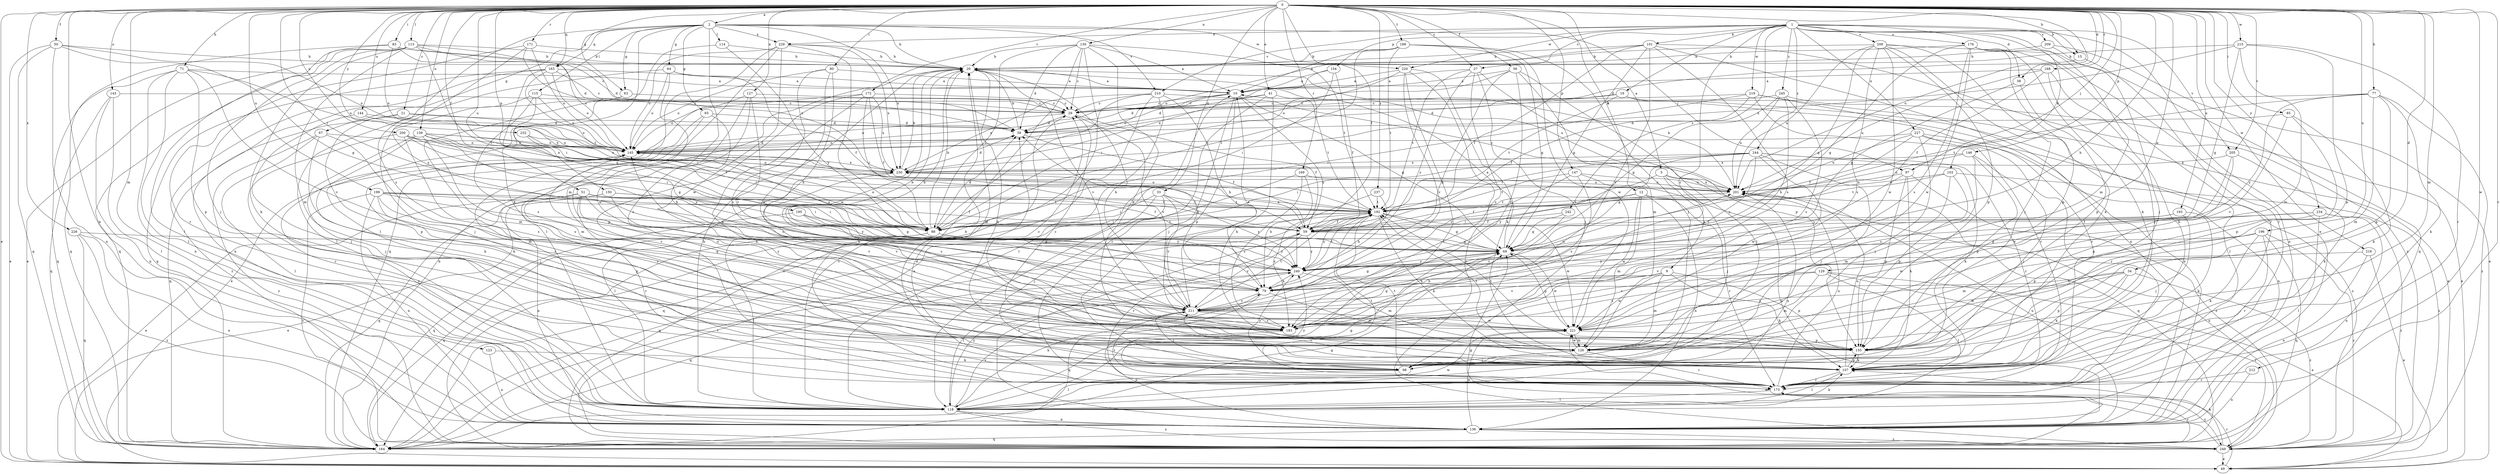 strict digraph  {
0;
1;
2;
5;
9;
10;
12;
15;
19;
20;
21;
27;
29;
33;
34;
38;
39;
41;
49;
50;
51;
56;
59;
63;
64;
65;
67;
69;
71;
77;
79;
80;
83;
85;
88;
97;
98;
101;
103;
107;
113;
114;
115;
118;
123;
126;
127;
129;
130;
136;
139;
143;
144;
145;
146;
147;
150;
154;
155;
163;
164;
168;
169;
171;
172;
173;
176;
183;
188;
192;
193;
195;
196;
199;
200;
201;
205;
208;
209;
210;
211;
212;
215;
216;
219;
220;
221;
226;
227;
229;
230;
232;
234;
237;
240;
242;
244;
245;
249;
0 -> 2  [label=a];
0 -> 5  [label=a];
0 -> 12  [label=b];
0 -> 15  [label=b];
0 -> 21  [label=c];
0 -> 27  [label=c];
0 -> 33  [label=d];
0 -> 34  [label=d];
0 -> 38  [label=d];
0 -> 41  [label=e];
0 -> 49  [label=e];
0 -> 50  [label=f];
0 -> 51  [label=f];
0 -> 56  [label=f];
0 -> 59  [label=f];
0 -> 63  [label=g];
0 -> 71  [label=h];
0 -> 77  [label=h];
0 -> 79  [label=h];
0 -> 80  [label=i];
0 -> 83  [label=i];
0 -> 85  [label=i];
0 -> 88  [label=i];
0 -> 97  [label=j];
0 -> 113  [label=l];
0 -> 123  [label=m];
0 -> 126  [label=m];
0 -> 127  [label=n];
0 -> 129  [label=n];
0 -> 130  [label=n];
0 -> 136  [label=n];
0 -> 139  [label=o];
0 -> 143  [label=o];
0 -> 144  [label=o];
0 -> 146  [label=p];
0 -> 147  [label=p];
0 -> 150  [label=p];
0 -> 163  [label=q];
0 -> 168  [label=r];
0 -> 169  [label=r];
0 -> 171  [label=r];
0 -> 172  [label=r];
0 -> 173  [label=r];
0 -> 188  [label=t];
0 -> 193  [label=u];
0 -> 195  [label=u];
0 -> 196  [label=u];
0 -> 199  [label=u];
0 -> 200  [label=u];
0 -> 201  [label=u];
0 -> 205  [label=v];
0 -> 212  [label=w];
0 -> 215  [label=w];
0 -> 216  [label=w];
0 -> 226  [label=x];
0 -> 232  [label=y];
0 -> 234  [label=y];
0 -> 237  [label=y];
1 -> 15  [label=b];
1 -> 19  [label=b];
1 -> 27  [label=c];
1 -> 38  [label=d];
1 -> 101  [label=k];
1 -> 103  [label=k];
1 -> 126  [label=m];
1 -> 136  [label=n];
1 -> 154  [label=p];
1 -> 176  [label=s];
1 -> 183  [label=s];
1 -> 205  [label=v];
1 -> 208  [label=v];
1 -> 209  [label=v];
1 -> 210  [label=v];
1 -> 219  [label=w];
1 -> 220  [label=w];
1 -> 227  [label=x];
1 -> 229  [label=x];
1 -> 242  [label=z];
1 -> 244  [label=z];
1 -> 245  [label=z];
2 -> 20  [label=b];
2 -> 63  [label=g];
2 -> 64  [label=g];
2 -> 65  [label=g];
2 -> 67  [label=g];
2 -> 97  [label=j];
2 -> 107  [label=k];
2 -> 114  [label=l];
2 -> 115  [label=l];
2 -> 126  [label=m];
2 -> 163  [label=q];
2 -> 183  [label=s];
2 -> 210  [label=v];
2 -> 220  [label=w];
2 -> 229  [label=x];
2 -> 230  [label=x];
5 -> 9  [label=a];
5 -> 98  [label=j];
5 -> 164  [label=q];
5 -> 201  [label=u];
5 -> 240  [label=y];
9 -> 79  [label=h];
9 -> 107  [label=k];
9 -> 126  [label=m];
9 -> 155  [label=p];
9 -> 211  [label=v];
9 -> 221  [label=w];
10 -> 29  [label=c];
10 -> 39  [label=d];
10 -> 69  [label=g];
10 -> 98  [label=j];
10 -> 145  [label=o];
10 -> 155  [label=p];
10 -> 240  [label=y];
12 -> 59  [label=f];
12 -> 126  [label=m];
12 -> 136  [label=n];
12 -> 173  [label=r];
12 -> 192  [label=t];
12 -> 221  [label=w];
15 -> 39  [label=d];
15 -> 173  [label=r];
19 -> 29  [label=c];
19 -> 39  [label=d];
19 -> 118  [label=l];
19 -> 173  [label=r];
19 -> 192  [label=t];
20 -> 10  [label=a];
20 -> 79  [label=h];
20 -> 107  [label=k];
20 -> 201  [label=u];
20 -> 211  [label=v];
20 -> 221  [label=w];
21 -> 39  [label=d];
21 -> 145  [label=o];
21 -> 155  [label=p];
21 -> 164  [label=q];
27 -> 10  [label=a];
27 -> 98  [label=j];
27 -> 155  [label=p];
27 -> 183  [label=s];
27 -> 192  [label=t];
27 -> 240  [label=y];
29 -> 39  [label=d];
29 -> 59  [label=f];
29 -> 145  [label=o];
29 -> 211  [label=v];
33 -> 88  [label=i];
33 -> 98  [label=j];
33 -> 118  [label=l];
33 -> 192  [label=t];
33 -> 211  [label=v];
33 -> 240  [label=y];
34 -> 79  [label=h];
34 -> 107  [label=k];
34 -> 155  [label=p];
34 -> 183  [label=s];
34 -> 221  [label=w];
34 -> 249  [label=z];
38 -> 69  [label=g];
38 -> 155  [label=p];
39 -> 20  [label=b];
39 -> 59  [label=f];
39 -> 145  [label=o];
41 -> 29  [label=c];
41 -> 39  [label=d];
41 -> 107  [label=k];
41 -> 173  [label=r];
41 -> 192  [label=t];
49 -> 173  [label=r];
50 -> 20  [label=b];
50 -> 49  [label=e];
50 -> 69  [label=g];
50 -> 136  [label=n];
50 -> 145  [label=o];
50 -> 164  [label=q];
51 -> 49  [label=e];
51 -> 79  [label=h];
51 -> 88  [label=i];
51 -> 136  [label=n];
51 -> 173  [label=r];
51 -> 192  [label=t];
51 -> 211  [label=v];
51 -> 240  [label=y];
56 -> 10  [label=a];
56 -> 79  [label=h];
56 -> 118  [label=l];
56 -> 126  [label=m];
56 -> 145  [label=o];
56 -> 183  [label=s];
59 -> 69  [label=g];
59 -> 173  [label=r];
59 -> 211  [label=v];
59 -> 230  [label=x];
59 -> 240  [label=y];
63 -> 29  [label=c];
63 -> 98  [label=j];
63 -> 126  [label=m];
64 -> 10  [label=a];
64 -> 59  [label=f];
64 -> 118  [label=l];
64 -> 145  [label=o];
64 -> 221  [label=w];
65 -> 39  [label=d];
65 -> 79  [label=h];
65 -> 126  [label=m];
65 -> 173  [label=r];
67 -> 107  [label=k];
67 -> 118  [label=l];
67 -> 126  [label=m];
67 -> 145  [label=o];
67 -> 249  [label=z];
69 -> 10  [label=a];
69 -> 145  [label=o];
69 -> 221  [label=w];
69 -> 240  [label=y];
71 -> 10  [label=a];
71 -> 118  [label=l];
71 -> 136  [label=n];
71 -> 145  [label=o];
71 -> 155  [label=p];
71 -> 164  [label=q];
71 -> 211  [label=v];
77 -> 29  [label=c];
77 -> 107  [label=k];
77 -> 126  [label=m];
77 -> 155  [label=p];
77 -> 192  [label=t];
77 -> 240  [label=y];
77 -> 249  [label=z];
79 -> 20  [label=b];
79 -> 39  [label=d];
79 -> 69  [label=g];
79 -> 126  [label=m];
79 -> 164  [label=q];
79 -> 201  [label=u];
79 -> 211  [label=v];
80 -> 10  [label=a];
80 -> 79  [label=h];
80 -> 145  [label=o];
80 -> 183  [label=s];
80 -> 221  [label=w];
83 -> 20  [label=b];
83 -> 29  [label=c];
83 -> 39  [label=d];
83 -> 118  [label=l];
83 -> 145  [label=o];
83 -> 164  [label=q];
85 -> 39  [label=d];
85 -> 107  [label=k];
85 -> 155  [label=p];
85 -> 211  [label=v];
88 -> 20  [label=b];
88 -> 39  [label=d];
88 -> 118  [label=l];
88 -> 145  [label=o];
88 -> 164  [label=q];
88 -> 192  [label=t];
88 -> 240  [label=y];
97 -> 107  [label=k];
97 -> 155  [label=p];
97 -> 201  [label=u];
97 -> 240  [label=y];
97 -> 249  [label=z];
98 -> 118  [label=l];
98 -> 192  [label=t];
98 -> 240  [label=y];
101 -> 20  [label=b];
101 -> 59  [label=f];
101 -> 69  [label=g];
101 -> 136  [label=n];
101 -> 145  [label=o];
101 -> 183  [label=s];
101 -> 211  [label=v];
101 -> 249  [label=z];
103 -> 126  [label=m];
103 -> 155  [label=p];
103 -> 192  [label=t];
103 -> 201  [label=u];
103 -> 249  [label=z];
107 -> 20  [label=b];
107 -> 118  [label=l];
107 -> 155  [label=p];
107 -> 173  [label=r];
107 -> 201  [label=u];
107 -> 211  [label=v];
113 -> 20  [label=b];
113 -> 39  [label=d];
113 -> 49  [label=e];
113 -> 88  [label=i];
113 -> 98  [label=j];
113 -> 107  [label=k];
113 -> 126  [label=m];
113 -> 145  [label=o];
113 -> 164  [label=q];
114 -> 20  [label=b];
114 -> 118  [label=l];
114 -> 240  [label=y];
115 -> 29  [label=c];
115 -> 88  [label=i];
115 -> 145  [label=o];
115 -> 183  [label=s];
115 -> 249  [label=z];
118 -> 20  [label=b];
118 -> 29  [label=c];
118 -> 69  [label=g];
118 -> 79  [label=h];
118 -> 107  [label=k];
118 -> 136  [label=n];
118 -> 145  [label=o];
118 -> 201  [label=u];
118 -> 211  [label=v];
118 -> 221  [label=w];
118 -> 240  [label=y];
118 -> 249  [label=z];
123 -> 107  [label=k];
123 -> 136  [label=n];
126 -> 29  [label=c];
126 -> 98  [label=j];
126 -> 173  [label=r];
126 -> 192  [label=t];
126 -> 221  [label=w];
127 -> 29  [label=c];
127 -> 49  [label=e];
127 -> 155  [label=p];
127 -> 183  [label=s];
127 -> 211  [label=v];
129 -> 49  [label=e];
129 -> 79  [label=h];
129 -> 118  [label=l];
129 -> 126  [label=m];
129 -> 183  [label=s];
129 -> 211  [label=v];
129 -> 249  [label=z];
130 -> 10  [label=a];
130 -> 20  [label=b];
130 -> 29  [label=c];
130 -> 39  [label=d];
130 -> 88  [label=i];
130 -> 155  [label=p];
130 -> 164  [label=q];
130 -> 192  [label=t];
130 -> 249  [label=z];
136 -> 59  [label=f];
136 -> 164  [label=q];
136 -> 201  [label=u];
136 -> 221  [label=w];
136 -> 249  [label=z];
139 -> 69  [label=g];
139 -> 98  [label=j];
139 -> 107  [label=k];
139 -> 145  [label=o];
139 -> 183  [label=s];
139 -> 192  [label=t];
139 -> 201  [label=u];
139 -> 240  [label=y];
143 -> 29  [label=c];
143 -> 118  [label=l];
143 -> 136  [label=n];
143 -> 164  [label=q];
144 -> 39  [label=d];
144 -> 98  [label=j];
144 -> 230  [label=x];
145 -> 39  [label=d];
145 -> 98  [label=j];
145 -> 230  [label=x];
146 -> 98  [label=j];
146 -> 155  [label=p];
146 -> 183  [label=s];
146 -> 201  [label=u];
146 -> 230  [label=x];
147 -> 136  [label=n];
147 -> 183  [label=s];
147 -> 192  [label=t];
147 -> 201  [label=u];
147 -> 240  [label=y];
150 -> 49  [label=e];
150 -> 59  [label=f];
150 -> 164  [label=q];
150 -> 192  [label=t];
150 -> 211  [label=v];
154 -> 10  [label=a];
154 -> 59  [label=f];
154 -> 88  [label=i];
154 -> 230  [label=x];
155 -> 29  [label=c];
155 -> 107  [label=k];
155 -> 192  [label=t];
163 -> 10  [label=a];
163 -> 29  [label=c];
163 -> 88  [label=i];
163 -> 136  [label=n];
163 -> 145  [label=o];
163 -> 164  [label=q];
163 -> 192  [label=t];
164 -> 20  [label=b];
164 -> 69  [label=g];
164 -> 173  [label=r];
164 -> 192  [label=t];
164 -> 221  [label=w];
168 -> 10  [label=a];
168 -> 59  [label=f];
168 -> 98  [label=j];
168 -> 107  [label=k];
168 -> 201  [label=u];
169 -> 79  [label=h];
169 -> 164  [label=q];
169 -> 183  [label=s];
169 -> 201  [label=u];
171 -> 20  [label=b];
171 -> 145  [label=o];
171 -> 173  [label=r];
171 -> 230  [label=x];
171 -> 240  [label=y];
172 -> 29  [label=c];
172 -> 59  [label=f];
172 -> 88  [label=i];
172 -> 145  [label=o];
172 -> 155  [label=p];
172 -> 173  [label=r];
172 -> 230  [label=x];
173 -> 20  [label=b];
173 -> 39  [label=d];
173 -> 118  [label=l];
173 -> 192  [label=t];
173 -> 201  [label=u];
173 -> 240  [label=y];
173 -> 249  [label=z];
176 -> 20  [label=b];
176 -> 69  [label=g];
176 -> 107  [label=k];
176 -> 155  [label=p];
176 -> 164  [label=q];
176 -> 173  [label=r];
176 -> 183  [label=s];
176 -> 221  [label=w];
183 -> 69  [label=g];
183 -> 136  [label=n];
183 -> 145  [label=o];
188 -> 10  [label=a];
188 -> 20  [label=b];
188 -> 69  [label=g];
188 -> 88  [label=i];
188 -> 98  [label=j];
188 -> 192  [label=t];
188 -> 221  [label=w];
192 -> 59  [label=f];
192 -> 69  [label=g];
192 -> 88  [label=i];
192 -> 107  [label=k];
192 -> 145  [label=o];
192 -> 164  [label=q];
192 -> 221  [label=w];
192 -> 240  [label=y];
193 -> 59  [label=f];
193 -> 88  [label=i];
193 -> 98  [label=j];
193 -> 107  [label=k];
195 -> 59  [label=f];
195 -> 69  [label=g];
195 -> 164  [label=q];
195 -> 240  [label=y];
196 -> 69  [label=g];
196 -> 107  [label=k];
196 -> 126  [label=m];
196 -> 164  [label=q];
196 -> 173  [label=r];
196 -> 211  [label=v];
196 -> 249  [label=z];
199 -> 59  [label=f];
199 -> 79  [label=h];
199 -> 88  [label=i];
199 -> 136  [label=n];
199 -> 155  [label=p];
199 -> 183  [label=s];
199 -> 192  [label=t];
199 -> 249  [label=z];
200 -> 88  [label=i];
200 -> 145  [label=o];
200 -> 173  [label=r];
200 -> 183  [label=s];
200 -> 201  [label=u];
200 -> 230  [label=x];
201 -> 20  [label=b];
201 -> 192  [label=t];
205 -> 107  [label=k];
205 -> 155  [label=p];
205 -> 221  [label=w];
205 -> 230  [label=x];
208 -> 20  [label=b];
208 -> 69  [label=g];
208 -> 98  [label=j];
208 -> 107  [label=k];
208 -> 136  [label=n];
208 -> 155  [label=p];
208 -> 183  [label=s];
208 -> 201  [label=u];
208 -> 221  [label=w];
209 -> 20  [label=b];
209 -> 49  [label=e];
209 -> 98  [label=j];
210 -> 29  [label=c];
210 -> 79  [label=h];
210 -> 88  [label=i];
210 -> 118  [label=l];
210 -> 201  [label=u];
210 -> 230  [label=x];
210 -> 249  [label=z];
211 -> 10  [label=a];
211 -> 20  [label=b];
211 -> 98  [label=j];
211 -> 145  [label=o];
211 -> 173  [label=r];
211 -> 183  [label=s];
211 -> 192  [label=t];
211 -> 221  [label=w];
212 -> 136  [label=n];
212 -> 173  [label=r];
215 -> 20  [label=b];
215 -> 69  [label=g];
215 -> 126  [label=m];
215 -> 155  [label=p];
215 -> 173  [label=r];
215 -> 230  [label=x];
216 -> 49  [label=e];
216 -> 136  [label=n];
216 -> 240  [label=y];
219 -> 29  [label=c];
219 -> 49  [label=e];
219 -> 59  [label=f];
219 -> 88  [label=i];
219 -> 136  [label=n];
219 -> 173  [label=r];
220 -> 10  [label=a];
220 -> 88  [label=i];
220 -> 107  [label=k];
220 -> 118  [label=l];
220 -> 211  [label=v];
220 -> 249  [label=z];
221 -> 69  [label=g];
221 -> 126  [label=m];
221 -> 155  [label=p];
226 -> 69  [label=g];
226 -> 136  [label=n];
226 -> 164  [label=q];
226 -> 249  [label=z];
227 -> 59  [label=f];
227 -> 98  [label=j];
227 -> 136  [label=n];
227 -> 145  [label=o];
227 -> 173  [label=r];
227 -> 201  [label=u];
227 -> 249  [label=z];
229 -> 20  [label=b];
229 -> 88  [label=i];
229 -> 118  [label=l];
229 -> 145  [label=o];
229 -> 164  [label=q];
229 -> 221  [label=w];
229 -> 230  [label=x];
230 -> 20  [label=b];
230 -> 39  [label=d];
230 -> 118  [label=l];
230 -> 183  [label=s];
230 -> 201  [label=u];
232 -> 88  [label=i];
232 -> 145  [label=o];
232 -> 230  [label=x];
234 -> 59  [label=f];
234 -> 118  [label=l];
234 -> 136  [label=n];
234 -> 155  [label=p];
234 -> 221  [label=w];
234 -> 249  [label=z];
237 -> 79  [label=h];
237 -> 183  [label=s];
237 -> 192  [label=t];
240 -> 79  [label=h];
240 -> 118  [label=l];
240 -> 126  [label=m];
240 -> 164  [label=q];
240 -> 192  [label=t];
242 -> 59  [label=f];
242 -> 69  [label=g];
242 -> 211  [label=v];
244 -> 69  [label=g];
244 -> 88  [label=i];
244 -> 98  [label=j];
244 -> 107  [label=k];
244 -> 173  [label=r];
244 -> 192  [label=t];
244 -> 221  [label=w];
244 -> 230  [label=x];
244 -> 240  [label=y];
245 -> 29  [label=c];
245 -> 49  [label=e];
245 -> 69  [label=g];
245 -> 79  [label=h];
245 -> 183  [label=s];
245 -> 201  [label=u];
249 -> 10  [label=a];
249 -> 49  [label=e];
249 -> 69  [label=g];
249 -> 107  [label=k];
249 -> 201  [label=u];
}
